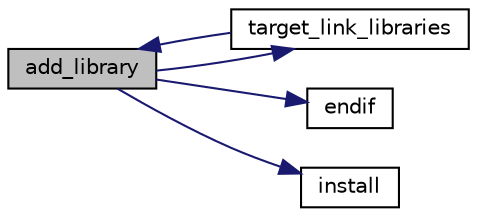 digraph "add_library"
{
  edge [fontname="Helvetica",fontsize="10",labelfontname="Helvetica",labelfontsize="10"];
  node [fontname="Helvetica",fontsize="10",shape=record];
  rankdir="LR";
  Node1 [label="add_library",height=0.2,width=0.4,color="black", fillcolor="grey75", style="filled", fontcolor="black"];
  Node1 -> Node2 [color="midnightblue",fontsize="10",style="solid",fontname="Helvetica"];
  Node2 [label="target_link_libraries",height=0.2,width=0.4,color="black", fillcolor="white", style="filled",URL="$d8/d88/_acquisition_2_interface_2source_2_c_make_lists_8txt.html#aee11318b1686a2c5dc0643ab535aff51"];
  Node2 -> Node1 [color="midnightblue",fontsize="10",style="solid",fontname="Helvetica"];
  Node1 -> Node3 [color="midnightblue",fontsize="10",style="solid",fontname="Helvetica"];
  Node3 [label="endif",height=0.2,width=0.4,color="black", fillcolor="white", style="filled",URL="$dc/de0/_acquisition_2_m_c_a_2source_2_c_make_lists_8txt.html#aeb1e8c468f68e07ffda16b89438d9b73"];
  Node1 -> Node4 [color="midnightblue",fontsize="10",style="solid",fontname="Helvetica"];
  Node4 [label="install",height=0.2,width=0.4,color="black", fillcolor="white", style="filled",URL="$d7/db3/_analysis_2_resources_2tests_2_c_make_lists_8txt.html#a5f1c6f3e6310280508125bd68fb2520d"];
}
